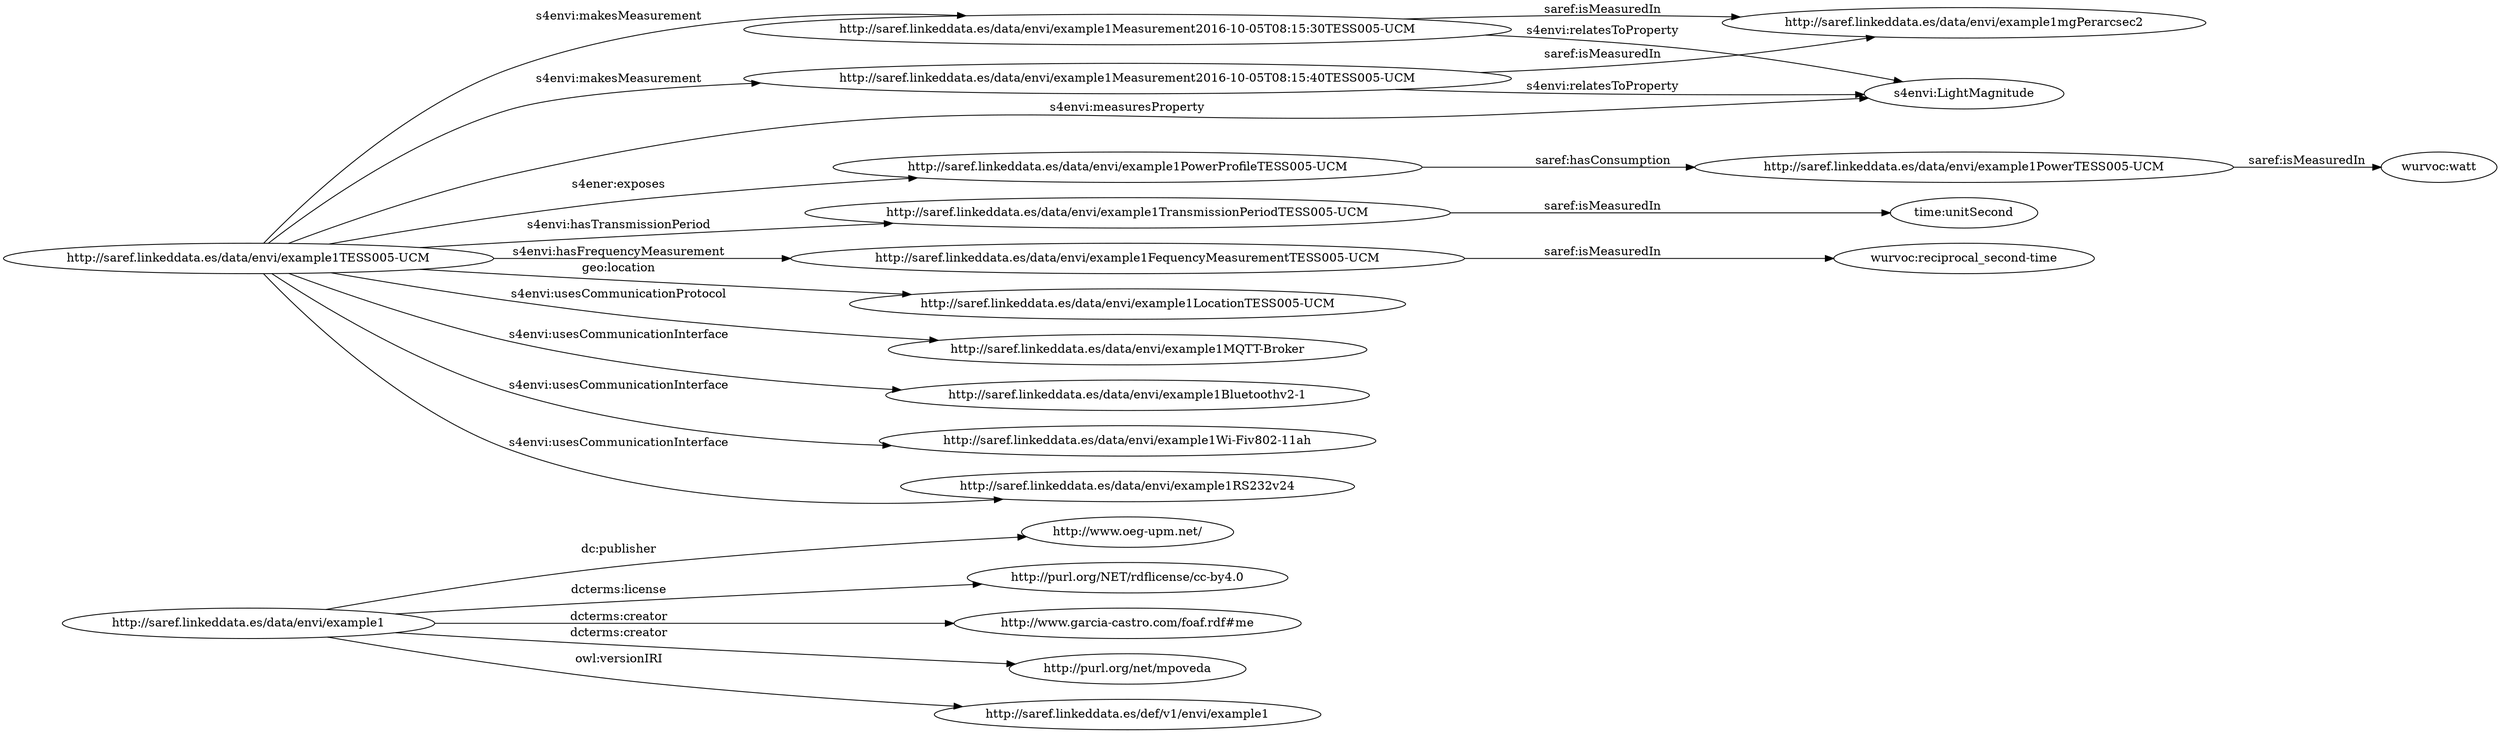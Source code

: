 digraph ar2dtool_diagram { 
rankdir=LR;
size="1501"
	"http://saref.linkeddata.es/data/envi/example1" -> "http://www.oeg-upm.net/" [ label = "dc:publisher" ];
	"http://saref.linkeddata.es/data/envi/example1" -> "http://purl.org/NET/rdflicense/cc-by4.0" [ label = "dcterms:license" ];
	"http://saref.linkeddata.es/data/envi/example1" -> "http://www.garcia-castro.com/foaf.rdf#me" [ label = "dcterms:creator" ];
	"http://saref.linkeddata.es/data/envi/example1" -> "http://purl.org/net/mpoveda" [ label = "dcterms:creator" ];
	"http://saref.linkeddata.es/data/envi/example1" -> "http://saref.linkeddata.es/def/v1/envi/example1" [ label = "owl:versionIRI" ];
	"http://saref.linkeddata.es/data/envi/example1Measurement2016-10-05T08:15:40TESS005-UCM" -> "http://saref.linkeddata.es/data/envi/example1mgPerarcsec2" [ label = "saref:isMeasuredIn" ];
	"http://saref.linkeddata.es/data/envi/example1Measurement2016-10-05T08:15:40TESS005-UCM" -> "s4envi:LightMagnitude" [ label = "s4envi:relatesToProperty" ];
	"http://saref.linkeddata.es/data/envi/example1TESS005-UCM" -> "http://saref.linkeddata.es/data/envi/example1PowerProfileTESS005-UCM" [ label = "s4ener:exposes" ];
	"http://saref.linkeddata.es/data/envi/example1TESS005-UCM" -> "http://saref.linkeddata.es/data/envi/example1TransmissionPeriodTESS005-UCM" [ label = "s4envi:hasTransmissionPeriod" ];
	"http://saref.linkeddata.es/data/envi/example1TESS005-UCM" -> "http://saref.linkeddata.es/data/envi/example1Measurement2016-10-05T08:15:40TESS005-UCM" [ label = "s4envi:makesMeasurement" ];
	"http://saref.linkeddata.es/data/envi/example1TESS005-UCM" -> "http://saref.linkeddata.es/data/envi/example1FequencyMeasurementTESS005-UCM" [ label = "s4envi:hasFrequencyMeasurement" ];
	"http://saref.linkeddata.es/data/envi/example1TESS005-UCM" -> "http://saref.linkeddata.es/data/envi/example1LocationTESS005-UCM" [ label = "geo:location" ];
	"http://saref.linkeddata.es/data/envi/example1TESS005-UCM" -> "http://saref.linkeddata.es/data/envi/example1MQTT-Broker" [ label = "s4envi:usesCommunicationProtocol" ];
	"http://saref.linkeddata.es/data/envi/example1TESS005-UCM" -> "s4envi:LightMagnitude" [ label = "s4envi:measuresProperty" ];
	"http://saref.linkeddata.es/data/envi/example1TESS005-UCM" -> "http://saref.linkeddata.es/data/envi/example1Bluetoothv2-1" [ label = "s4envi:usesCommunicationInterface" ];
	"http://saref.linkeddata.es/data/envi/example1TESS005-UCM" -> "http://saref.linkeddata.es/data/envi/example1Wi-Fiv802-11ah" [ label = "s4envi:usesCommunicationInterface" ];
	"http://saref.linkeddata.es/data/envi/example1TESS005-UCM" -> "http://saref.linkeddata.es/data/envi/example1Measurement2016-10-05T08:15:30TESS005-UCM" [ label = "s4envi:makesMeasurement" ];
	"http://saref.linkeddata.es/data/envi/example1TESS005-UCM" -> "http://saref.linkeddata.es/data/envi/example1RS232v24" [ label = "s4envi:usesCommunicationInterface" ];
	"http://saref.linkeddata.es/data/envi/example1TransmissionPeriodTESS005-UCM" -> "time:unitSecond" [ label = "saref:isMeasuredIn" ];
	"http://saref.linkeddata.es/data/envi/example1PowerTESS005-UCM" -> "wurvoc:watt" [ label = "saref:isMeasuredIn" ];
	"http://saref.linkeddata.es/data/envi/example1FequencyMeasurementTESS005-UCM" -> "wurvoc:reciprocal_second-time" [ label = "saref:isMeasuredIn" ];
	"http://saref.linkeddata.es/data/envi/example1PowerProfileTESS005-UCM" -> "http://saref.linkeddata.es/data/envi/example1PowerTESS005-UCM" [ label = "saref:hasConsumption" ];
	"http://saref.linkeddata.es/data/envi/example1Measurement2016-10-05T08:15:30TESS005-UCM" -> "http://saref.linkeddata.es/data/envi/example1mgPerarcsec2" [ label = "saref:isMeasuredIn" ];
	"http://saref.linkeddata.es/data/envi/example1Measurement2016-10-05T08:15:30TESS005-UCM" -> "s4envi:LightMagnitude" [ label = "s4envi:relatesToProperty" ];

}
